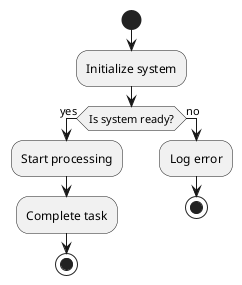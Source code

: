 @startuml
start
:Initialize system;
if (Is system ready?) then (yes)
  :Start processing;
  :Complete task;
  stop
else (no)
  :Log error;
  stop
endif
@enduml
